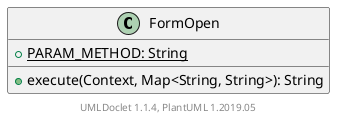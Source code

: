 @startuml

    class FormOpen [[FormOpen.html]] {
        {static} +PARAM_METHOD: String
        +execute(Context, Map<String, String>): String
    }


    center footer UMLDoclet 1.1.4, PlantUML 1.2019.05
@enduml
